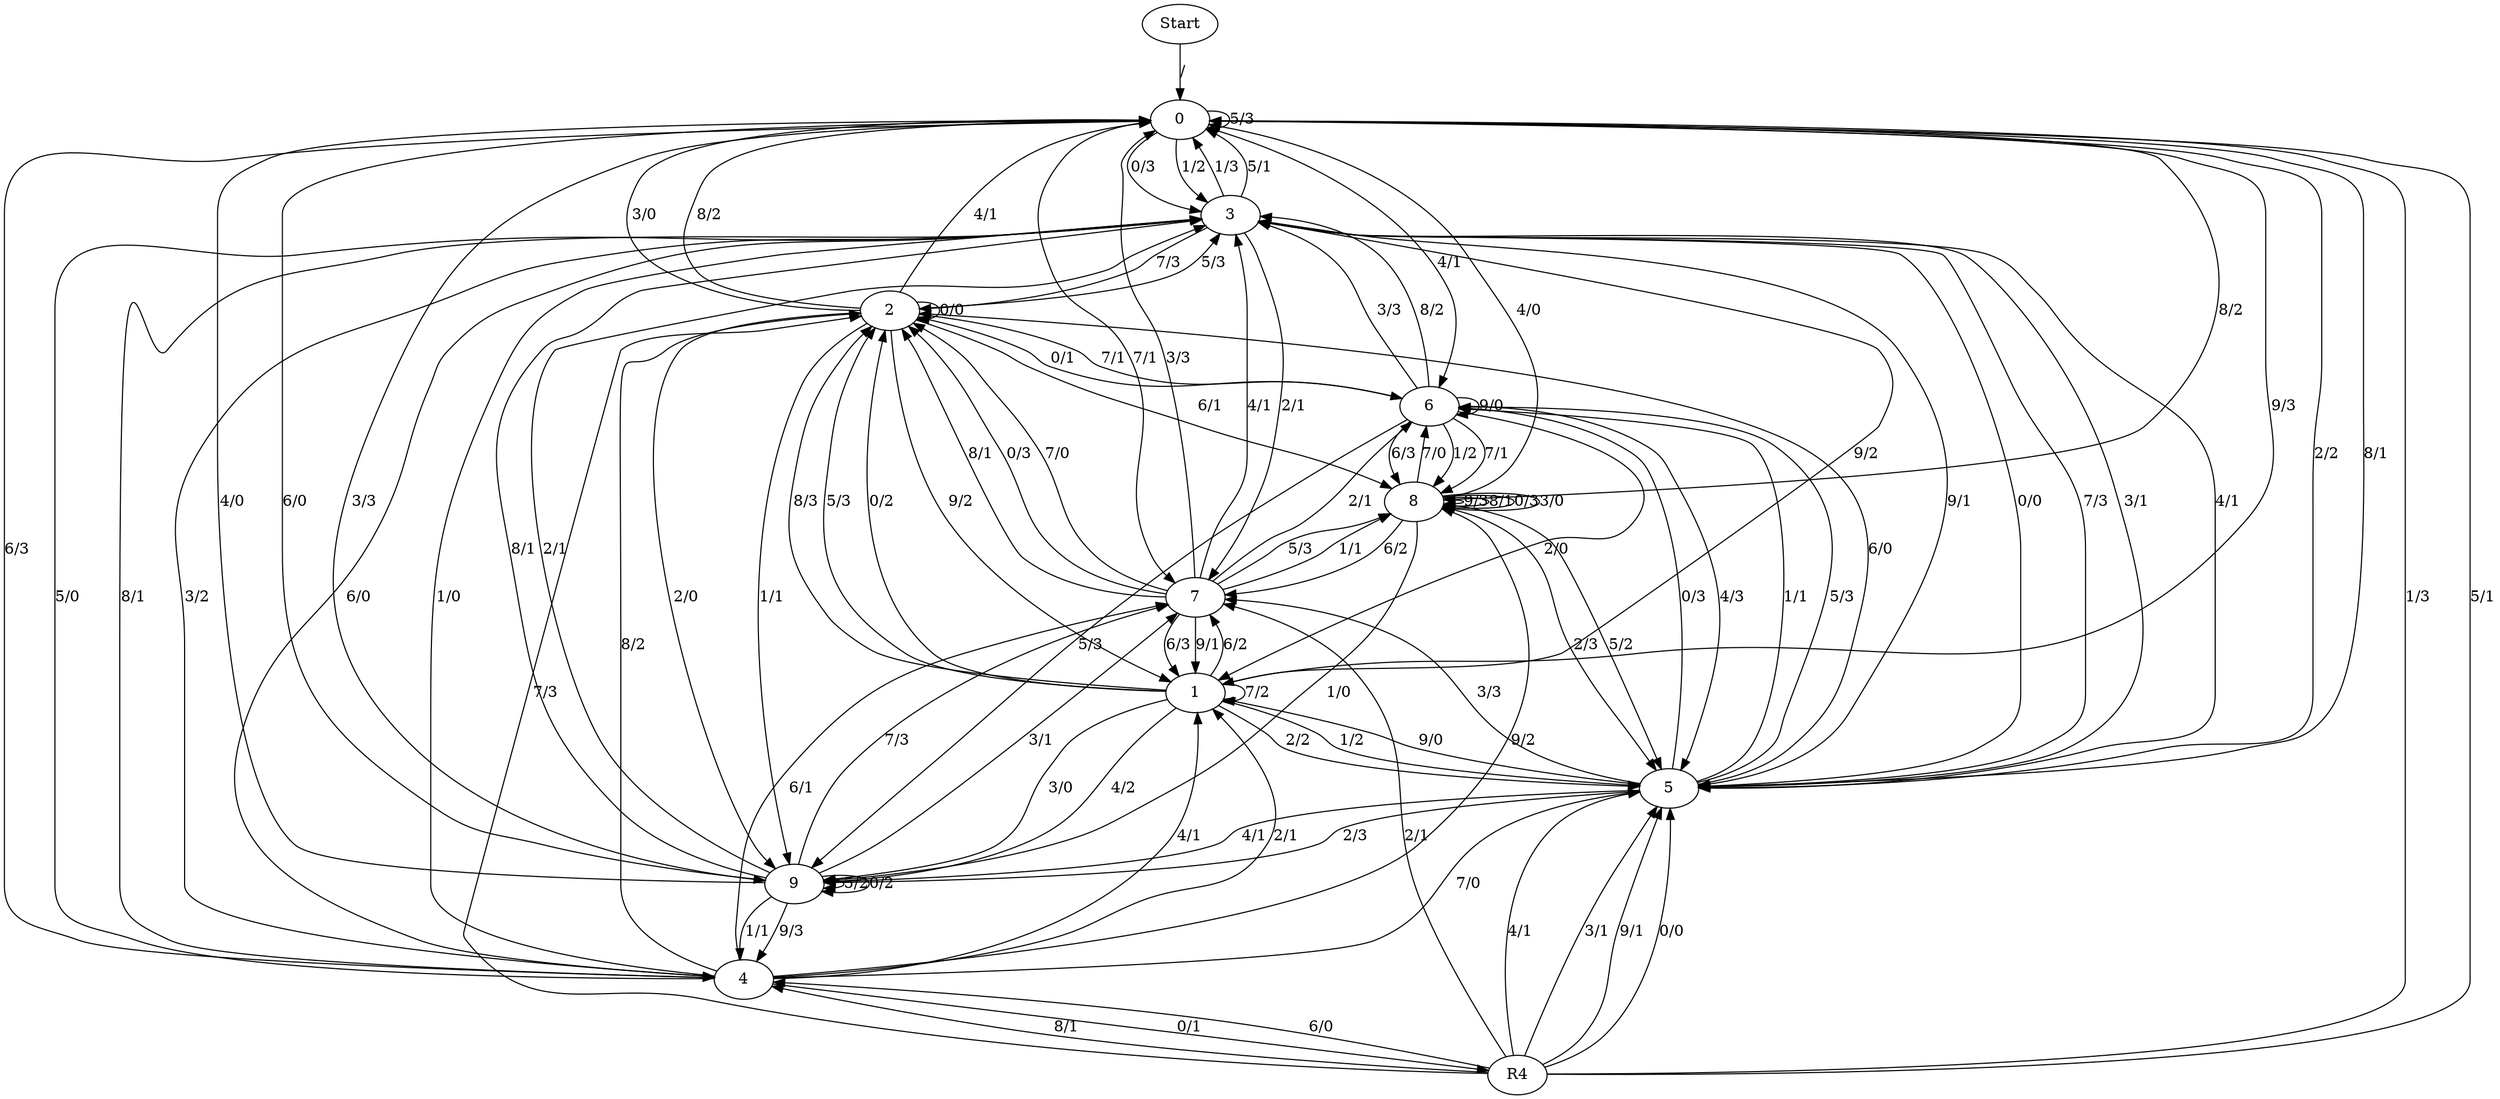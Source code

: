 digraph {
	Start -> 0 [label="/"]
	0 -> 3 [label="0/3"]
	0 -> 0 [label="5/3"]
	0 -> 9 [label="3/3"]
	0 -> 5 [label="2/2"]
	0 -> 3 [label="1/2"]
	0 -> 1 [label="9/3"]
	0 -> 4 [label="6/3"]
	0 -> 7 [label="7/1"]
	0 -> 8 [label="8/2"]
	0 -> 6 [label="4/1"]
	5 -> 6 [label="0/3"]
	5 -> 6 [label="1/1"]
	5 -> 0 [label="8/1"]
	5 -> 6 [label="5/3"]
	5 -> 9 [label="4/1"]
	5 -> 3 [label="7/3"]
	5 -> 7 [label="3/3"]
	5 -> 9 [label="2/3"]
	5 -> 1 [label="9/0"]
	5 -> 2 [label="6/0"]
	9 -> 4 [label="1/1"]
	9 -> 9 [label="5/2"]
	9 -> 4 [label="9/3"]
	9 -> 0 [label="4/0"]
	9 -> 7 [label="3/1"]
	9 -> 3 [label="2/1"]
	9 -> 7 [label="7/3"]
	9 -> 9 [label="0/2"]
	9 -> 0 [label="6/0"]
	9 -> 3 [label="8/1"]
	7 -> 2 [label="8/1"]
	7 -> 1 [label="9/1"]
	7 -> 3 [label="4/1"]
	7 -> 0 [label="3/3"]
	7 -> 8 [label="5/3"]
	7 -> 1 [label="6/3"]
	7 -> 2 [label="0/3"]
	7 -> 2 [label="7/0"]
	7 -> 6 [label="2/1"]
	7 -> 8 [label="1/1"]
	8 -> 5 [label="5/2"]
	8 -> 5 [label="2/3"]
	8 -> 9 [label="1/0"]
	8 -> 8 [label="9/3"]
	8 -> 0 [label="4/0"]
	8 -> 8 [label="8/1"]
	8 -> 8 [label="0/3"]
	8 -> 8 [label="3/0"]
	8 -> 7 [label="6/2"]
	8 -> 6 [label="7/0"]
	6 -> 3 [label="8/2"]
	6 -> 6 [label="9/0"]
	6 -> 8 [label="1/2"]
	6 -> 1 [label="2/0"]
	6 -> 8 [label="7/1"]
	6 -> 2 [label="0/1"]
	6 -> 3 [label="3/3"]
	6 -> 5 [label="4/3"]
	6 -> 8 [label="6/3"]
	6 -> 9 [label="5/3"]
	1 -> 9 [label="3/0"]
	1 -> 9 [label="4/2"]
	1 -> 1 [label="7/2"]
	1 -> 5 [label="1/2"]
	1 -> 7 [label="6/2"]
	1 -> 3 [label="9/2"]
	1 -> 2 [label="5/3"]
	1 -> 2 [label="0/2"]
	1 -> 5 [label="2/2"]
	1 -> 2 [label="8/3"]
	3 -> 4 [label="8/1"]
	3 -> 7 [label="2/1"]
	3 -> 2 [label="7/3"]
	3 -> 0 [label="1/3"]
	3 -> 5 [label="0/0"]
	3 -> 0 [label="5/1"]
	3 -> 4 [label="6/0"]
	3 -> 5 [label="3/1"]
	3 -> 5 [label="4/1"]
	3 -> 5 [label="9/1"]
	4 -> 3 [label="3/2"]
	4 -> 3 [label="1/0"]
	4 -> 1 [label="4/1"]
	4 -> 8 [label="9/2"]
	4 -> 2 [label="8/2"]
	4 -> 1 [label="2/1"]
	4 -> 3 [label="5/0"]
	4 -> 5 [label="7/0"]
	4 -> R4 [label="0/1"]
	4 -> 7 [label="6/1"]
	R4 -> 5 [label="9/1"]
	R4 -> 5 [label="0/0"]
	R4 -> 2 [label="7/3"]
	R4 -> 0 [label="1/3"]
	R4 -> 0 [label="5/1"]
	R4 -> 7 [label="2/1"]
	R4 -> 5 [label="4/1"]
	R4 -> 4 [label="6/0"]
	R4 -> 5 [label="3/1"]
	R4 -> 4 [label="8/1"]
	2 -> 2 [label="0/0"]
	2 -> 9 [label="2/0"]
	2 -> 0 [label="3/0"]
	2 -> 8 [label="6/1"]
	2 -> 0 [label="8/2"]
	2 -> 1 [label="9/2"]
	2 -> 3 [label="5/3"]
	2 -> 6 [label="7/1"]
	2 -> 9 [label="1/1"]
	2 -> 0 [label="4/1"]
}